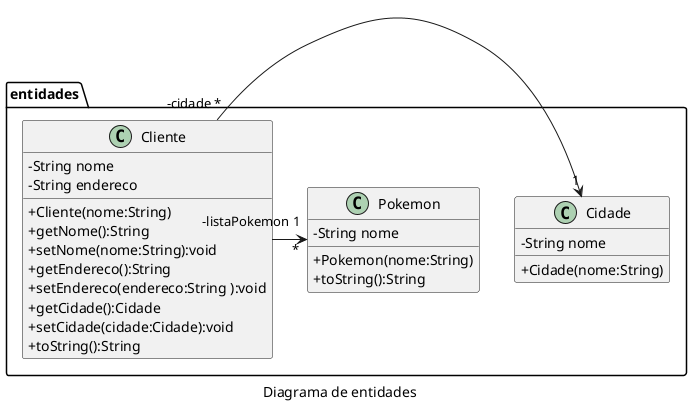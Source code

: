 @startuml
skinparam classAttributeIconSize 0
' left to right direction
caption Diagrama de entidades
namespace entidades {
    class Cliente {
        - String nome
        - String endereco
        + Cliente(nome:String)
        + getNome():String
        + setNome(nome:String):void
        + getEndereco():String
        + setEndereco(endereco:String ):void
        + getCidade():Cidade
        + setCidade(cidade:Cidade):void
        + toString():String
    }
    class Cidade {
        - String nome
        + Cidade(nome:String)
    }

    class Pokemon {
        - String nome
        + Pokemon(nome:String)
        + toString():String
    }

    Cliente "-cidade *" -> "1" Cidade
    Cliente "-listaPokemon 1" -> "*" Pokemon
@enduml
